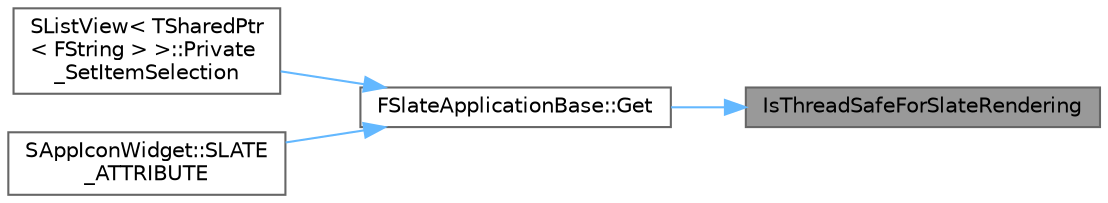 digraph "IsThreadSafeForSlateRendering"
{
 // INTERACTIVE_SVG=YES
 // LATEX_PDF_SIZE
  bgcolor="transparent";
  edge [fontname=Helvetica,fontsize=10,labelfontname=Helvetica,labelfontsize=10];
  node [fontname=Helvetica,fontsize=10,shape=box,height=0.2,width=0.4];
  rankdir="RL";
  Node1 [id="Node000001",label="IsThreadSafeForSlateRendering",height=0.2,width=0.4,color="gray40", fillcolor="grey60", style="filled", fontcolor="black",tooltip="Is this thread valid for sending out rendering commands?"];
  Node1 -> Node2 [id="edge1_Node000001_Node000002",dir="back",color="steelblue1",style="solid",tooltip=" "];
  Node2 [id="Node000002",label="FSlateApplicationBase::Get",height=0.2,width=0.4,color="grey40", fillcolor="white", style="filled",URL="$d6/d31/classFSlateApplicationBase.html#a4b844d793ee1861d9a65c70f4f857b3d",tooltip="Returns the current instance of the application."];
  Node2 -> Node3 [id="edge2_Node000002_Node000003",dir="back",color="steelblue1",style="solid",tooltip=" "];
  Node3 [id="Node000003",label="SListView\< TSharedPtr\l\< FString \> \>::Private\l_SetItemSelection",height=0.2,width=0.4,color="grey40", fillcolor="white", style="filled",URL="$d1/dc1/classSListView.html#a842d8425b464b718a549a2f97cc48472",tooltip=" "];
  Node2 -> Node4 [id="edge3_Node000002_Node000004",dir="back",color="steelblue1",style="solid",tooltip=" "];
  Node4 [id="Node000004",label="SAppIconWidget::SLATE\l_ATTRIBUTE",height=0.2,width=0.4,color="grey40", fillcolor="white", style="filled",URL="$de/d72/classSAppIconWidget.html#a44288380df06b2cd17dce33f72dcac80",tooltip="Icon color and opacity."];
}
